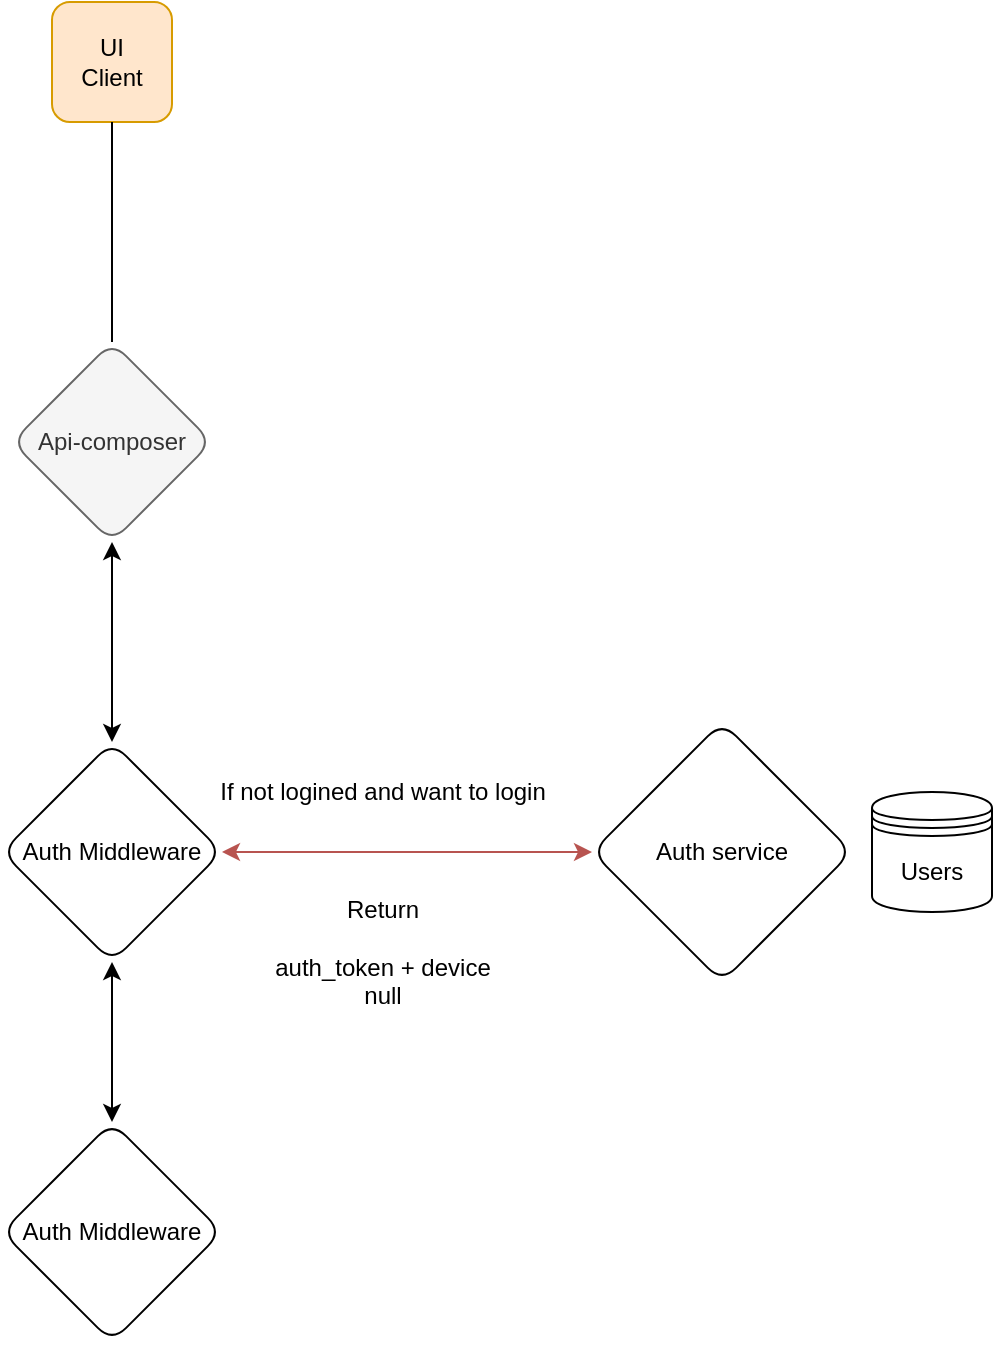<mxfile version="21.6.9" type="github" pages="2">
  <diagram id="EecwkjPMcD4oGISMl5hN" name="main">
    <mxGraphModel dx="600" dy="305" grid="1" gridSize="10" guides="1" tooltips="1" connect="1" arrows="1" fold="1" page="1" pageScale="1" pageWidth="850" pageHeight="1100" math="0" shadow="0">
      <root>
        <mxCell id="0" />
        <mxCell id="1" parent="0" />
        <mxCell id="rPUgvvIxGrQD1X49i5kI-1" value="UI&lt;br&gt;Client" style="rounded=1;whiteSpace=wrap;html=1;labelBackgroundColor=none;fillColor=#ffe6cc;strokeColor=#d79b00;" vertex="1" parent="1">
          <mxGeometry x="340" y="210" width="60" height="60" as="geometry" />
        </mxCell>
        <mxCell id="rPUgvvIxGrQD1X49i5kI-2" value="Api-composer" style="rhombus;whiteSpace=wrap;html=1;labelBackgroundColor=none;fillColor=#f5f5f5;fontColor=#333333;strokeColor=#666666;rounded=1;" vertex="1" parent="1">
          <mxGeometry x="320" y="380" width="100" height="100" as="geometry" />
        </mxCell>
        <mxCell id="rPUgvvIxGrQD1X49i5kI-3" value="" style="endArrow=none;html=1;rounded=1;exitX=0.5;exitY=1;exitDx=0;exitDy=0;entryX=0.5;entryY=0;entryDx=0;entryDy=0;labelBackgroundColor=none;fontColor=default;" edge="1" parent="1" source="rPUgvvIxGrQD1X49i5kI-1" target="rPUgvvIxGrQD1X49i5kI-2">
          <mxGeometry width="50" height="50" relative="1" as="geometry">
            <mxPoint x="260" y="470" as="sourcePoint" />
            <mxPoint x="310" y="420" as="targetPoint" />
          </mxGeometry>
        </mxCell>
        <mxCell id="rPUgvvIxGrQD1X49i5kI-13" value="" style="endArrow=classic;startArrow=classic;html=1;rounded=1;" edge="1" parent="1">
          <mxGeometry x="0.048" y="20" width="50" height="50" relative="1" as="geometry">
            <mxPoint x="370" y="580" as="sourcePoint" />
            <mxPoint x="370" y="480" as="targetPoint" />
            <mxPoint as="offset" />
          </mxGeometry>
        </mxCell>
        <mxCell id="rPUgvvIxGrQD1X49i5kI-32" value="Auth Middleware" style="rhombus;whiteSpace=wrap;html=1;rounded=1;" vertex="1" parent="1">
          <mxGeometry x="315" y="580" width="110" height="110" as="geometry" />
        </mxCell>
        <mxCell id="rPUgvvIxGrQD1X49i5kI-37" value="" style="endArrow=classic;startArrow=classic;html=1;rounded=1;exitX=0;exitY=0.5;exitDx=0;exitDy=0;fillColor=#f8cecc;strokeColor=#b85450;entryX=1;entryY=0.5;entryDx=0;entryDy=0;" edge="1" parent="1" source="rPUgvvIxGrQD1X49i5kI-38" target="rPUgvvIxGrQD1X49i5kI-32">
          <mxGeometry x="0.093" y="2" width="50" height="50" relative="1" as="geometry">
            <mxPoint x="550" y="710" as="sourcePoint" />
            <mxPoint x="430" y="635" as="targetPoint" />
            <mxPoint as="offset" />
          </mxGeometry>
        </mxCell>
        <mxCell id="rPUgvvIxGrQD1X49i5kI-38" value="Auth service" style="rhombus;whiteSpace=wrap;html=1;rounded=1;" vertex="1" parent="1">
          <mxGeometry x="610" y="570" width="130" height="130" as="geometry" />
        </mxCell>
        <mxCell id="rPUgvvIxGrQD1X49i5kI-39" value="If not logined and want to login" style="text;html=1;align=center;verticalAlign=middle;resizable=0;points=[];autosize=1;strokeColor=none;fillColor=none;" vertex="1" parent="1">
          <mxGeometry x="410" y="590" width="190" height="30" as="geometry" />
        </mxCell>
        <mxCell id="rPUgvvIxGrQD1X49i5kI-41" value="Return&lt;br&gt;&lt;br&gt;auth_token + device &lt;br&gt;null" style="text;html=1;align=center;verticalAlign=middle;resizable=0;points=[];autosize=1;strokeColor=none;fillColor=none;" vertex="1" parent="1">
          <mxGeometry x="440" y="650" width="130" height="70" as="geometry" />
        </mxCell>
        <mxCell id="rPUgvvIxGrQD1X49i5kI-42" value="Users" style="shape=datastore;whiteSpace=wrap;html=1;rounded=1;" vertex="1" parent="1">
          <mxGeometry x="750" y="605" width="60" height="60" as="geometry" />
        </mxCell>
        <mxCell id="rPUgvvIxGrQD1X49i5kI-44" value="Auth Middleware" style="rhombus;whiteSpace=wrap;html=1;rounded=1;" vertex="1" parent="1">
          <mxGeometry x="315" y="770" width="110" height="110" as="geometry" />
        </mxCell>
        <mxCell id="rPUgvvIxGrQD1X49i5kI-46" value="" style="endArrow=classic;startArrow=classic;html=1;rounded=1;entryX=0.5;entryY=1;entryDx=0;entryDy=0;exitX=0.5;exitY=0;exitDx=0;exitDy=0;" edge="1" parent="1" source="rPUgvvIxGrQD1X49i5kI-44" target="rPUgvvIxGrQD1X49i5kI-32">
          <mxGeometry x="0.048" y="20" width="50" height="50" relative="1" as="geometry">
            <mxPoint x="380" y="590" as="sourcePoint" />
            <mxPoint x="380" y="490" as="targetPoint" />
            <mxPoint as="offset" />
          </mxGeometry>
        </mxCell>
      </root>
    </mxGraphModel>
  </diagram>
  <diagram id="UBXkYwwmbn8SLsa3aRLl" name="old">
    <mxGraphModel dx="1615" dy="822" grid="1" gridSize="10" guides="1" tooltips="1" connect="1" arrows="1" fold="1" page="1" pageScale="1" pageWidth="827" pageHeight="1169" math="0" shadow="0">
      <root>
        <mxCell id="0" />
        <mxCell id="1" parent="0" />
        <mxCell id="PBsppGvL_e9_x3geSDml-1" value="UI&lt;br&gt;Client" style="rounded=1;whiteSpace=wrap;html=1;labelBackgroundColor=none;fillColor=#ffe6cc;strokeColor=#d79b00;" parent="1" vertex="1">
          <mxGeometry x="160" y="400" width="60" height="60" as="geometry" />
        </mxCell>
        <mxCell id="PBsppGvL_e9_x3geSDml-2" value="Api-Композитор&lt;br&gt;" style="rhombus;whiteSpace=wrap;html=1;labelBackgroundColor=none;fillColor=#f5f5f5;fontColor=#333333;strokeColor=#666666;rounded=1;" parent="1" vertex="1">
          <mxGeometry x="320" y="380" width="100" height="100" as="geometry" />
        </mxCell>
        <mxCell id="PBsppGvL_e9_x3geSDml-5" value="" style="endArrow=none;html=1;rounded=1;exitX=1;exitY=0.5;exitDx=0;exitDy=0;entryX=0;entryY=0.5;entryDx=0;entryDy=0;labelBackgroundColor=none;fontColor=default;" parent="1" source="PBsppGvL_e9_x3geSDml-1" target="PBsppGvL_e9_x3geSDml-2" edge="1">
          <mxGeometry width="50" height="50" relative="1" as="geometry">
            <mxPoint x="260" y="470" as="sourcePoint" />
            <mxPoint x="310" y="420" as="targetPoint" />
          </mxGeometry>
        </mxCell>
        <mxCell id="qCK3WZtqA-NkHviAnRfz-2" value="Сервіс авторизациї&lt;br&gt;(Keycloak)" style="shape=hexagon;perimeter=hexagonPerimeter2;whiteSpace=wrap;html=1;fixedSize=1;labelBackgroundColor=none;rounded=1;fillColor=#f5f5f5;fontColor=#333333;strokeColor=#666666;" parent="1" vertex="1">
          <mxGeometry x="292.5" y="130" width="155" height="100" as="geometry" />
        </mxCell>
        <mxCell id="qCK3WZtqA-NkHviAnRfz-4" value="REST&lt;br&gt;" style="endArrow=classic;startArrow=classic;html=1;rounded=1;exitX=0.497;exitY=0.041;exitDx=0;exitDy=0;entryX=0.5;entryY=1;entryDx=0;entryDy=0;exitPerimeter=0;" parent="1" source="PBsppGvL_e9_x3geSDml-2" edge="1">
          <mxGeometry x="0.067" y="20" width="50" height="50" relative="1" as="geometry">
            <mxPoint x="369.9" y="380" as="sourcePoint" />
            <mxPoint x="369.9" y="230" as="targetPoint" />
            <mxPoint as="offset" />
          </mxGeometry>
        </mxCell>
        <mxCell id="qCK3WZtqA-NkHviAnRfz-5" value="Профіль користувача" style="shape=hexagon;perimeter=hexagonPerimeter2;whiteSpace=wrap;html=1;fixedSize=1;fillColor=#f5f5f5;fontColor=#333333;strokeColor=#666666;rounded=1;" parent="1" vertex="1">
          <mxGeometry x="447.5" y="260" width="120" height="80" as="geometry" />
        </mxCell>
        <mxCell id="qCK3WZtqA-NkHviAnRfz-6" value="REST" style="endArrow=classic;startArrow=classic;html=1;rounded=1;entryX=0;entryY=0.75;entryDx=0;entryDy=0;" parent="1" target="qCK3WZtqA-NkHviAnRfz-5" edge="1">
          <mxGeometry x="0.121" y="22" width="50" height="50" relative="1" as="geometry">
            <mxPoint x="390" y="400" as="sourcePoint" />
            <mxPoint x="440" y="350" as="targetPoint" />
            <mxPoint as="offset" />
          </mxGeometry>
        </mxCell>
        <mxCell id="qCK3WZtqA-NkHviAnRfz-19" value="" style="endArrow=classic;startArrow=classic;html=1;rounded=1;exitX=0.467;exitY=-0.017;exitDx=0;exitDy=0;exitPerimeter=0;entryX=0.5;entryY=1;entryDx=0;entryDy=0;" parent="1" source="qCK3WZtqA-NkHviAnRfz-16" target="qCK3WZtqA-NkHviAnRfz-20" edge="1">
          <mxGeometry width="50" height="50" relative="1" as="geometry">
            <mxPoint x="370" y="530" as="sourcePoint" />
            <mxPoint x="375" y="750" as="targetPoint" />
          </mxGeometry>
        </mxCell>
        <mxCell id="qCK3WZtqA-NkHviAnRfz-24" value="" style="group" parent="1" vertex="1" connectable="0">
          <mxGeometry x="240" y="585" width="190" height="150" as="geometry" />
        </mxCell>
        <mxCell id="qCK3WZtqA-NkHviAnRfz-22" value="" style="group" parent="qCK3WZtqA-NkHviAnRfz-24" vertex="1" connectable="0">
          <mxGeometry x="70" width="120" height="150" as="geometry" />
        </mxCell>
        <mxCell id="qCK3WZtqA-NkHviAnRfz-20" value="CQRS-Представление" style="shape=hexagon;perimeter=hexagonPerimeter2;whiteSpace=wrap;html=1;fixedSize=1;rounded=1;fillColor=#f5f5f5;fontColor=#333333;strokeColor=#666666;" parent="qCK3WZtqA-NkHviAnRfz-22" vertex="1">
          <mxGeometry width="120" height="80" as="geometry" />
        </mxCell>
        <mxCell id="qCK3WZtqA-NkHviAnRfz-21" value="DB" style="shape=datastore;whiteSpace=wrap;html=1;rounded=1;" parent="qCK3WZtqA-NkHviAnRfz-24" vertex="1">
          <mxGeometry y="10" width="60" height="60" as="geometry" />
        </mxCell>
        <mxCell id="qCK3WZtqA-NkHviAnRfz-27" value="REST" style="endArrow=classic;startArrow=classic;html=1;rounded=1;exitX=0.5;exitY=0;exitDx=0;exitDy=0;entryX=0.5;entryY=1;entryDx=0;entryDy=0;" parent="1" source="qCK3WZtqA-NkHviAnRfz-20" target="PBsppGvL_e9_x3geSDml-2" edge="1">
          <mxGeometry x="0.048" y="20" width="50" height="50" relative="1" as="geometry">
            <mxPoint x="380" y="570" as="sourcePoint" />
            <mxPoint x="430" y="520" as="targetPoint" />
            <mxPoint as="offset" />
          </mxGeometry>
        </mxCell>
        <mxCell id="qCK3WZtqA-NkHviAnRfz-30" value="REST" style="endArrow=classic;startArrow=classic;html=1;rounded=1;entryX=1;entryY=0.75;entryDx=0;entryDy=0;" parent="1" target="qCK3WZtqA-NkHviAnRfz-2" edge="1">
          <mxGeometry x="-0.113" y="-18" width="50" height="50" relative="1" as="geometry">
            <mxPoint x="510" y="260" as="sourcePoint" />
            <mxPoint x="560" y="210" as="targetPoint" />
            <mxPoint as="offset" />
          </mxGeometry>
        </mxCell>
        <mxCell id="32mQGF3PDhcGtLx1aaVk-4" value="" style="group" parent="1" vertex="1" connectable="0">
          <mxGeometry x="80" y="765" width="590" height="305" as="geometry" />
        </mxCell>
        <mxCell id="qCK3WZtqA-NkHviAnRfz-13" value="" style="group" parent="32mQGF3PDhcGtLx1aaVk-4" vertex="1" connectable="0">
          <mxGeometry y="115" width="120" height="150" as="geometry" />
        </mxCell>
        <mxCell id="qCK3WZtqA-NkHviAnRfz-9" value="Сервіс маршрутів" style="shape=hexagon;perimeter=hexagonPerimeter2;whiteSpace=wrap;html=1;fixedSize=1;fillColor=#f5f5f5;fontColor=#333333;strokeColor=#666666;rounded=1;" parent="qCK3WZtqA-NkHviAnRfz-13" vertex="1">
          <mxGeometry width="120" height="80" as="geometry" />
        </mxCell>
        <mxCell id="qCK3WZtqA-NkHviAnRfz-12" value="DB" style="shape=datastore;whiteSpace=wrap;html=1;rounded=1;" parent="qCK3WZtqA-NkHviAnRfz-13" vertex="1">
          <mxGeometry x="30" y="90" width="60" height="60" as="geometry" />
        </mxCell>
        <mxCell id="qCK3WZtqA-NkHviAnRfz-15" value="" style="group" parent="32mQGF3PDhcGtLx1aaVk-4" vertex="1" connectable="0">
          <mxGeometry x="235" y="155" width="120" height="150" as="geometry" />
        </mxCell>
        <mxCell id="qCK3WZtqA-NkHviAnRfz-7" value="Сервіс Місць" style="shape=hexagon;perimeter=hexagonPerimeter2;whiteSpace=wrap;html=1;fixedSize=1;rounded=1;fillColor=#f5f5f5;fontColor=#333333;strokeColor=#666666;" parent="qCK3WZtqA-NkHviAnRfz-15" vertex="1">
          <mxGeometry width="120" height="80" as="geometry" />
        </mxCell>
        <mxCell id="qCK3WZtqA-NkHviAnRfz-14" value="DB" style="shape=datastore;whiteSpace=wrap;html=1;rounded=1;" parent="qCK3WZtqA-NkHviAnRfz-15" vertex="1">
          <mxGeometry x="30" y="90" width="60" height="60" as="geometry" />
        </mxCell>
        <mxCell id="qCK3WZtqA-NkHviAnRfz-16" value="Шина повідомлень" style="strokeWidth=2;html=1;shape=mxgraph.flowchart.direct_data;whiteSpace=wrap;rounded=1;fillColor=#f8cecc;strokeColor=#b85450;" parent="32mQGF3PDhcGtLx1aaVk-4" vertex="1">
          <mxGeometry x="190" width="210" height="60" as="geometry" />
        </mxCell>
        <mxCell id="qCK3WZtqA-NkHviAnRfz-28" value="Сервіс погодних умов" style="shape=hexagon;perimeter=hexagonPerimeter2;whiteSpace=wrap;html=1;fixedSize=1;rounded=1;fillColor=#f5f5f5;fontColor=#333333;strokeColor=#666666;" parent="32mQGF3PDhcGtLx1aaVk-4" vertex="1">
          <mxGeometry x="480" y="115" width="110" height="80" as="geometry" />
        </mxCell>
        <mxCell id="qCK3WZtqA-NkHviAnRfz-18" value="" style="endArrow=classic;startArrow=classic;html=1;rounded=1;entryX=0.5;entryY=1;entryDx=0;entryDy=0;entryPerimeter=0;exitX=0.5;exitY=0;exitDx=0;exitDy=0;" parent="32mQGF3PDhcGtLx1aaVk-4" source="qCK3WZtqA-NkHviAnRfz-7" target="qCK3WZtqA-NkHviAnRfz-16" edge="1">
          <mxGeometry width="50" height="50" relative="1" as="geometry">
            <mxPoint x="500" y="640" as="sourcePoint" />
            <mxPoint x="550" y="590" as="targetPoint" />
          </mxGeometry>
        </mxCell>
        <mxCell id="qCK3WZtqA-NkHviAnRfz-17" value="" style="endArrow=classic;startArrow=classic;html=1;rounded=1;entryX=0.08;entryY=1;entryDx=0;entryDy=0;entryPerimeter=0;exitX=0.5;exitY=0;exitDx=0;exitDy=0;" parent="32mQGF3PDhcGtLx1aaVk-4" source="qCK3WZtqA-NkHviAnRfz-9" target="qCK3WZtqA-NkHviAnRfz-16" edge="1">
          <mxGeometry width="50" height="50" relative="1" as="geometry">
            <mxPoint x="260" y="640" as="sourcePoint" />
            <mxPoint x="310" y="590" as="targetPoint" />
          </mxGeometry>
        </mxCell>
        <mxCell id="32mQGF3PDhcGtLx1aaVk-2" value="" style="endArrow=classic;startArrow=classic;html=1;rounded=0;exitX=0.5;exitY=0;exitDx=0;exitDy=0;entryX=0.91;entryY=1;entryDx=0;entryDy=0;entryPerimeter=0;" parent="32mQGF3PDhcGtLx1aaVk-4" source="qCK3WZtqA-NkHviAnRfz-28" target="qCK3WZtqA-NkHviAnRfz-16" edge="1">
          <mxGeometry width="50" height="50" relative="1" as="geometry">
            <mxPoint x="610" y="875" as="sourcePoint" />
            <mxPoint x="660" y="825" as="targetPoint" />
          </mxGeometry>
        </mxCell>
      </root>
    </mxGraphModel>
  </diagram>
</mxfile>
